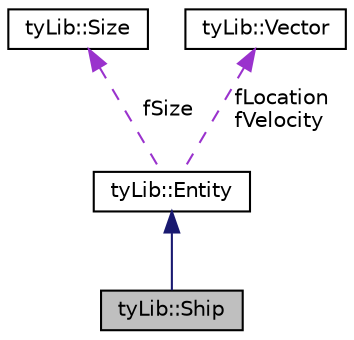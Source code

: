 digraph "tyLib::Ship"
{
  edge [fontname="Helvetica",fontsize="10",labelfontname="Helvetica",labelfontsize="10"];
  node [fontname="Helvetica",fontsize="10",shape=record];
  Node1 [label="tyLib::Ship",height=0.2,width=0.4,color="black", fillcolor="grey75", style="filled", fontcolor="black"];
  Node2 -> Node1 [dir="back",color="midnightblue",fontsize="10",style="solid"];
  Node2 [label="tyLib::Entity",height=0.2,width=0.4,color="black", fillcolor="white", style="filled",URL="$classty_lib_1_1_entity.html",tooltip="Model representing an Entity, something that moves on the battle field. "];
  Node3 -> Node2 [dir="back",color="darkorchid3",fontsize="10",style="dashed",label=" fSize" ];
  Node3 [label="tyLib::Size",height=0.2,width=0.4,color="black", fillcolor="white", style="filled",URL="$classty_lib_1_1_size.html"];
  Node4 -> Node2 [dir="back",color="darkorchid3",fontsize="10",style="dashed",label=" fLocation\nfVelocity" ];
  Node4 [label="tyLib::Vector",height=0.2,width=0.4,color="black", fillcolor="white", style="filled",URL="$classty_lib_1_1_vector.html"];
}
